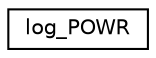 digraph "Graphical Class Hierarchy"
{
 // INTERACTIVE_SVG=YES
  edge [fontname="Helvetica",fontsize="10",labelfontname="Helvetica",labelfontsize="10"];
  node [fontname="Helvetica",fontsize="10",shape=record];
  rankdir="LR";
  Node1 [label="log_POWR",height=0.2,width=0.4,color="black", fillcolor="white", style="filled",URL="$structlog__POWR.html"];
}

